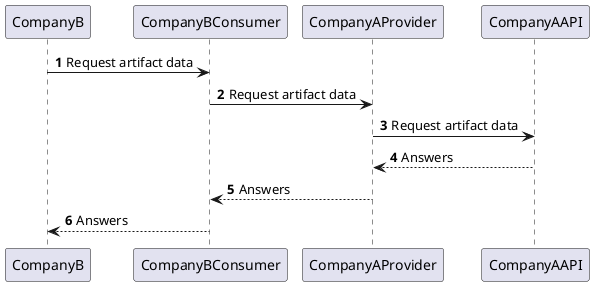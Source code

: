 @startuml
'https://plantuml.com/sequence-diagram

autonumber

CompanyB ->  CompanyBConsumer: Request artifact data
CompanyBConsumer -> CompanyAProvider: Request artifact data
CompanyAProvider -> CompanyAAPI: Request artifact data
CompanyAProvider <-- CompanyAAPI: Answers
CompanyBConsumer <-- CompanyAProvider: Answers
CompanyB <-- CompanyBConsumer: Answers

@enduml
